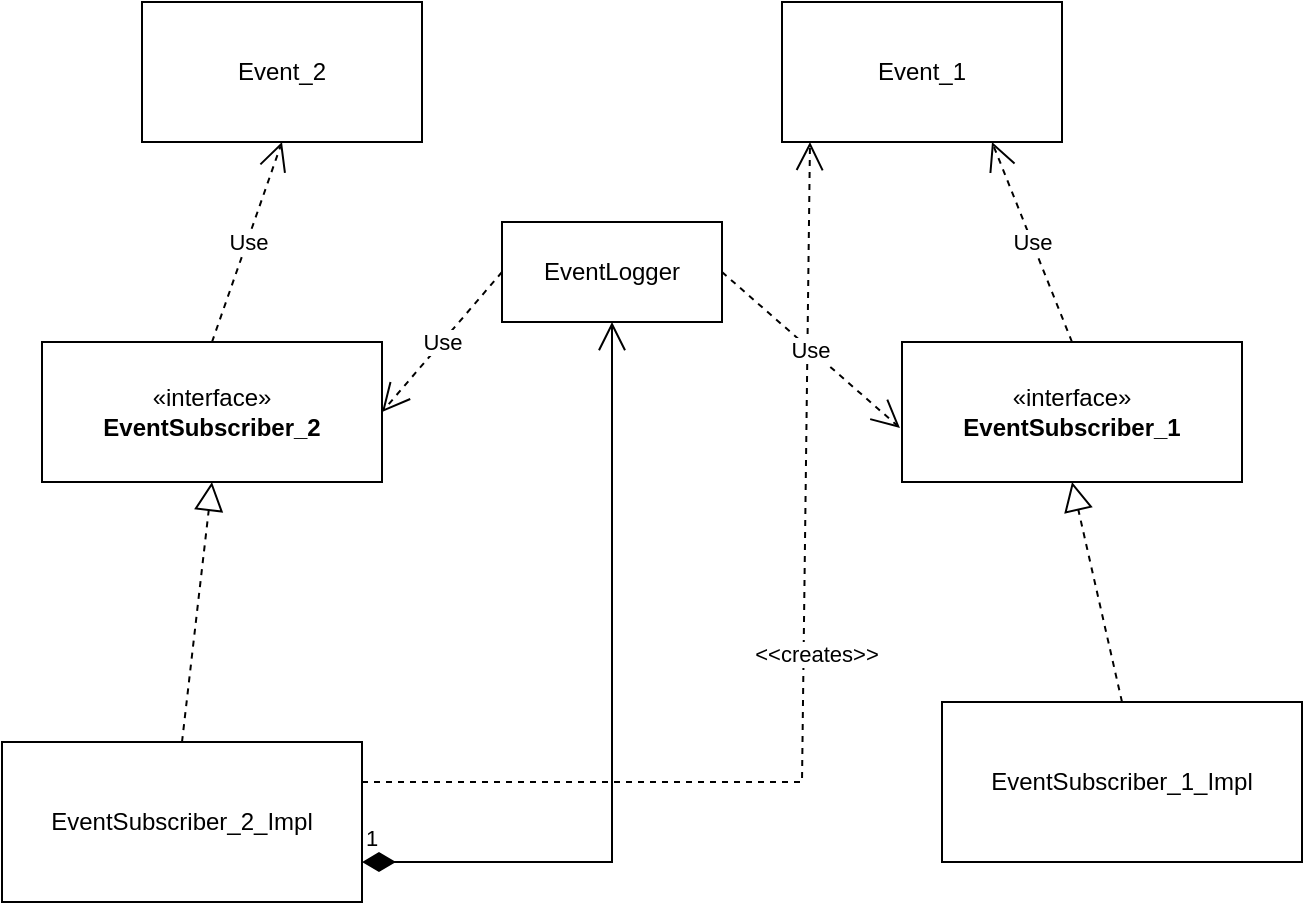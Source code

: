 <mxfile version="22.0.6" type="device">
  <diagram name="Page-1" id="oqvNOPlqgG4kUIwsN4LJ">
    <mxGraphModel dx="1434" dy="750" grid="1" gridSize="10" guides="1" tooltips="1" connect="1" arrows="1" fold="1" page="1" pageScale="1" pageWidth="827" pageHeight="1169" math="0" shadow="0">
      <root>
        <mxCell id="0" />
        <mxCell id="1" parent="0" />
        <mxCell id="Ls1P-pX3JCseVCw3v4cF-1" value="«interface»&lt;br&gt;&lt;b&gt;EventSubscriber_1&lt;br&gt;&lt;/b&gt;" style="html=1;whiteSpace=wrap;" vertex="1" parent="1">
          <mxGeometry x="490" y="290" width="170" height="70" as="geometry" />
        </mxCell>
        <mxCell id="Ls1P-pX3JCseVCw3v4cF-2" value="EventSubscriber_1_Impl" style="html=1;whiteSpace=wrap;" vertex="1" parent="1">
          <mxGeometry x="510" y="470" width="180" height="80" as="geometry" />
        </mxCell>
        <mxCell id="Ls1P-pX3JCseVCw3v4cF-3" value="" style="endArrow=block;dashed=1;endFill=0;endSize=12;html=1;rounded=0;entryX=0.5;entryY=1;entryDx=0;entryDy=0;exitX=0.5;exitY=0;exitDx=0;exitDy=0;" edge="1" parent="1" source="Ls1P-pX3JCseVCw3v4cF-2" target="Ls1P-pX3JCseVCw3v4cF-1">
          <mxGeometry width="160" relative="1" as="geometry">
            <mxPoint x="110" y="480" as="sourcePoint" />
            <mxPoint x="270" y="480" as="targetPoint" />
          </mxGeometry>
        </mxCell>
        <mxCell id="Ls1P-pX3JCseVCw3v4cF-4" value="Event_1" style="html=1;whiteSpace=wrap;" vertex="1" parent="1">
          <mxGeometry x="430" y="120" width="140" height="70" as="geometry" />
        </mxCell>
        <mxCell id="Ls1P-pX3JCseVCw3v4cF-5" value="«interface»&lt;br&gt;&lt;b&gt;EventSubscriber_2&lt;br&gt;&lt;/b&gt;" style="html=1;whiteSpace=wrap;" vertex="1" parent="1">
          <mxGeometry x="60" y="290" width="170" height="70" as="geometry" />
        </mxCell>
        <mxCell id="Ls1P-pX3JCseVCw3v4cF-6" value="EventSubscriber_2_Impl" style="html=1;whiteSpace=wrap;" vertex="1" parent="1">
          <mxGeometry x="40" y="490" width="180" height="80" as="geometry" />
        </mxCell>
        <mxCell id="Ls1P-pX3JCseVCw3v4cF-7" value="" style="endArrow=block;dashed=1;endFill=0;endSize=12;html=1;rounded=0;entryX=0.5;entryY=1;entryDx=0;entryDy=0;exitX=0.5;exitY=0;exitDx=0;exitDy=0;" edge="1" parent="1" source="Ls1P-pX3JCseVCw3v4cF-6" target="Ls1P-pX3JCseVCw3v4cF-5">
          <mxGeometry width="160" relative="1" as="geometry">
            <mxPoint x="-90" y="480" as="sourcePoint" />
            <mxPoint x="70" y="480" as="targetPoint" />
          </mxGeometry>
        </mxCell>
        <mxCell id="Ls1P-pX3JCseVCw3v4cF-8" value="Use" style="endArrow=open;endSize=12;dashed=1;html=1;rounded=0;exitX=0.5;exitY=0;exitDx=0;exitDy=0;entryX=0.5;entryY=1;entryDx=0;entryDy=0;" edge="1" parent="1" source="Ls1P-pX3JCseVCw3v4cF-5" target="Ls1P-pX3JCseVCw3v4cF-11">
          <mxGeometry width="160" relative="1" as="geometry">
            <mxPoint x="130" y="240" as="sourcePoint" />
            <mxPoint x="180" y="170" as="targetPoint" />
          </mxGeometry>
        </mxCell>
        <mxCell id="Ls1P-pX3JCseVCw3v4cF-9" value="Use" style="endArrow=open;endSize=12;dashed=1;html=1;rounded=0;entryX=0.75;entryY=1;entryDx=0;entryDy=0;exitX=0.5;exitY=0;exitDx=0;exitDy=0;" edge="1" parent="1" source="Ls1P-pX3JCseVCw3v4cF-1" target="Ls1P-pX3JCseVCw3v4cF-4">
          <mxGeometry width="160" relative="1" as="geometry">
            <mxPoint x="195" y="290" as="sourcePoint" />
            <mxPoint x="294" y="191" as="targetPoint" />
          </mxGeometry>
        </mxCell>
        <mxCell id="Ls1P-pX3JCseVCw3v4cF-10" value="EventLogger" style="html=1;whiteSpace=wrap;" vertex="1" parent="1">
          <mxGeometry x="290" y="230" width="110" height="50" as="geometry" />
        </mxCell>
        <mxCell id="Ls1P-pX3JCseVCw3v4cF-11" value="Event_2" style="html=1;whiteSpace=wrap;" vertex="1" parent="1">
          <mxGeometry x="110" y="120" width="140" height="70" as="geometry" />
        </mxCell>
        <mxCell id="Ls1P-pX3JCseVCw3v4cF-16" value="1" style="endArrow=open;html=1;endSize=12;startArrow=diamondThin;startSize=14;startFill=1;edgeStyle=orthogonalEdgeStyle;align=left;verticalAlign=bottom;rounded=0;entryX=0.5;entryY=1;entryDx=0;entryDy=0;exitX=1;exitY=0.75;exitDx=0;exitDy=0;" edge="1" parent="1" source="Ls1P-pX3JCseVCw3v4cF-6" target="Ls1P-pX3JCseVCw3v4cF-10">
          <mxGeometry x="-1" y="3" relative="1" as="geometry">
            <mxPoint x="130" y="670" as="sourcePoint" />
            <mxPoint x="290" y="670" as="targetPoint" />
          </mxGeometry>
        </mxCell>
        <mxCell id="Ls1P-pX3JCseVCw3v4cF-17" value="&amp;lt;&amp;lt;creates&amp;gt;&amp;gt;" style="endArrow=open;endSize=12;dashed=1;html=1;rounded=0;entryX=0.1;entryY=1;entryDx=0;entryDy=0;exitX=1;exitY=0.25;exitDx=0;exitDy=0;entryPerimeter=0;" edge="1" parent="1" source="Ls1P-pX3JCseVCw3v4cF-6" target="Ls1P-pX3JCseVCw3v4cF-4">
          <mxGeometry x="0.053" y="-6" width="160" relative="1" as="geometry">
            <mxPoint x="310" y="620" as="sourcePoint" />
            <mxPoint x="470" y="620" as="targetPoint" />
            <Array as="points">
              <mxPoint x="440" y="510" />
            </Array>
            <mxPoint as="offset" />
          </mxGeometry>
        </mxCell>
        <mxCell id="Ls1P-pX3JCseVCw3v4cF-18" value="Use" style="endArrow=open;endSize=12;dashed=1;html=1;rounded=0;entryX=-0.006;entryY=0.614;entryDx=0;entryDy=0;exitX=1;exitY=0.5;exitDx=0;exitDy=0;entryPerimeter=0;" edge="1" parent="1" source="Ls1P-pX3JCseVCw3v4cF-10" target="Ls1P-pX3JCseVCw3v4cF-1">
          <mxGeometry width="160" relative="1" as="geometry">
            <mxPoint x="585" y="300" as="sourcePoint" />
            <mxPoint x="545" y="200" as="targetPoint" />
          </mxGeometry>
        </mxCell>
        <mxCell id="Ls1P-pX3JCseVCw3v4cF-19" value="Use" style="endArrow=open;endSize=12;dashed=1;html=1;rounded=0;entryX=1;entryY=0.5;entryDx=0;entryDy=0;exitX=0;exitY=0.5;exitDx=0;exitDy=0;" edge="1" parent="1" source="Ls1P-pX3JCseVCw3v4cF-10" target="Ls1P-pX3JCseVCw3v4cF-5">
          <mxGeometry width="160" relative="1" as="geometry">
            <mxPoint x="350" y="330" as="sourcePoint" />
            <mxPoint x="439" y="408" as="targetPoint" />
          </mxGeometry>
        </mxCell>
      </root>
    </mxGraphModel>
  </diagram>
</mxfile>
